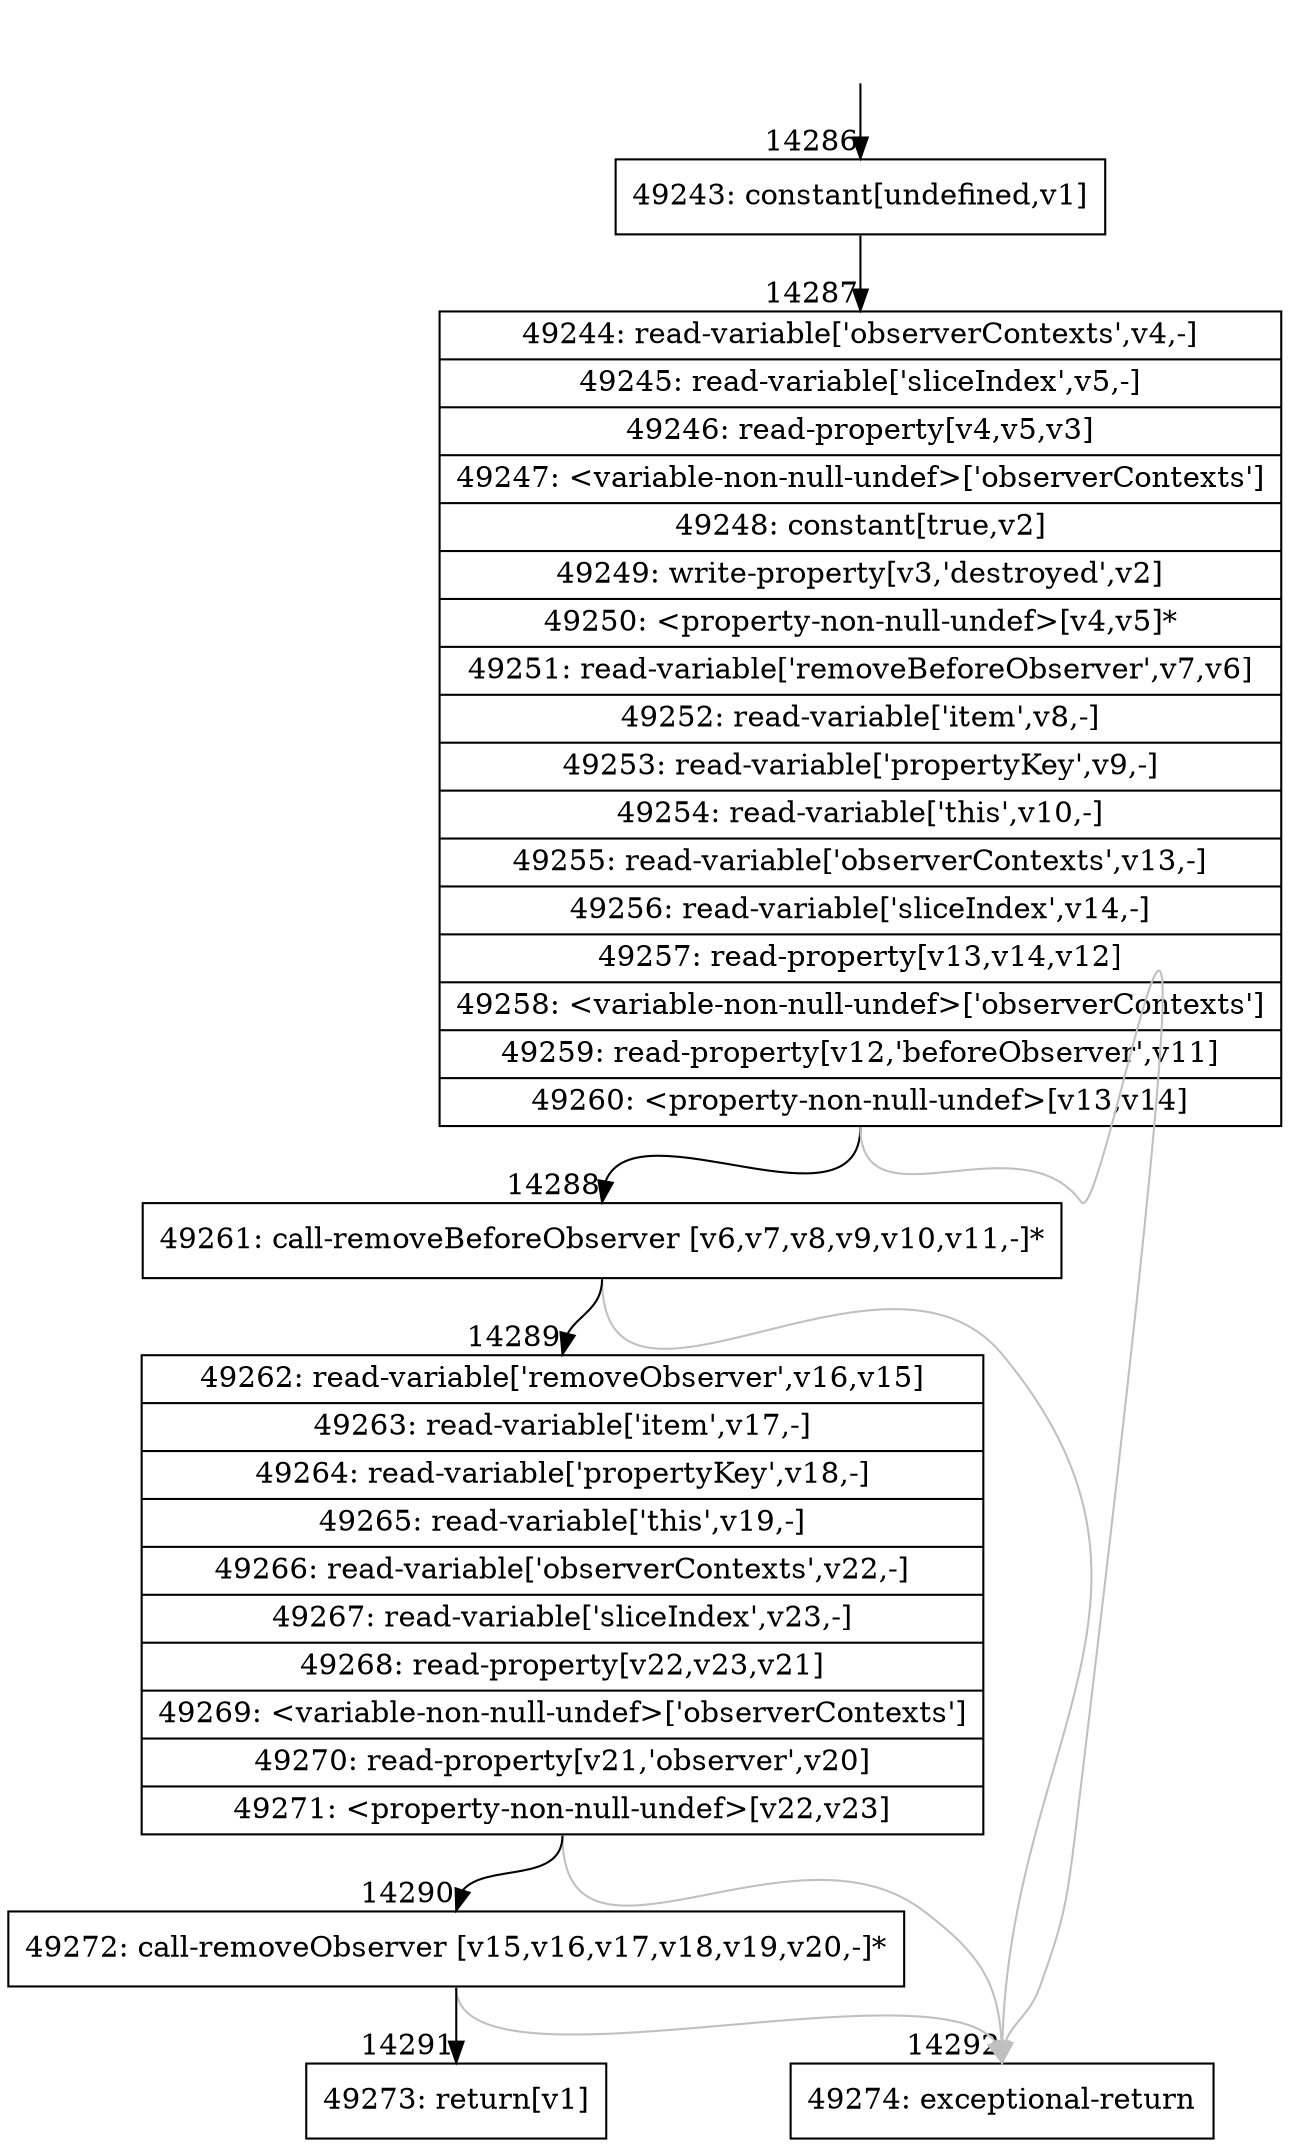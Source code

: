 digraph {
rankdir="TD"
BB_entry1194[shape=none,label=""];
BB_entry1194 -> BB14286 [tailport=s, headport=n, headlabel="    14286"]
BB14286 [shape=record label="{49243: constant[undefined,v1]}" ] 
BB14286 -> BB14287 [tailport=s, headport=n, headlabel="      14287"]
BB14287 [shape=record label="{49244: read-variable['observerContexts',v4,-]|49245: read-variable['sliceIndex',v5,-]|49246: read-property[v4,v5,v3]|49247: \<variable-non-null-undef\>['observerContexts']|49248: constant[true,v2]|49249: write-property[v3,'destroyed',v2]|49250: \<property-non-null-undef\>[v4,v5]*|49251: read-variable['removeBeforeObserver',v7,v6]|49252: read-variable['item',v8,-]|49253: read-variable['propertyKey',v9,-]|49254: read-variable['this',v10,-]|49255: read-variable['observerContexts',v13,-]|49256: read-variable['sliceIndex',v14,-]|49257: read-property[v13,v14,v12]|49258: \<variable-non-null-undef\>['observerContexts']|49259: read-property[v12,'beforeObserver',v11]|49260: \<property-non-null-undef\>[v13,v14]}" ] 
BB14287 -> BB14288 [tailport=s, headport=n, headlabel="      14288"]
BB14287 -> BB14292 [tailport=s, headport=n, color=gray, headlabel="      14292"]
BB14288 [shape=record label="{49261: call-removeBeforeObserver [v6,v7,v8,v9,v10,v11,-]*}" ] 
BB14288 -> BB14289 [tailport=s, headport=n, headlabel="      14289"]
BB14288 -> BB14292 [tailport=s, headport=n, color=gray]
BB14289 [shape=record label="{49262: read-variable['removeObserver',v16,v15]|49263: read-variable['item',v17,-]|49264: read-variable['propertyKey',v18,-]|49265: read-variable['this',v19,-]|49266: read-variable['observerContexts',v22,-]|49267: read-variable['sliceIndex',v23,-]|49268: read-property[v22,v23,v21]|49269: \<variable-non-null-undef\>['observerContexts']|49270: read-property[v21,'observer',v20]|49271: \<property-non-null-undef\>[v22,v23]}" ] 
BB14289 -> BB14290 [tailport=s, headport=n, headlabel="      14290"]
BB14289 -> BB14292 [tailport=s, headport=n, color=gray]
BB14290 [shape=record label="{49272: call-removeObserver [v15,v16,v17,v18,v19,v20,-]*}" ] 
BB14290 -> BB14291 [tailport=s, headport=n, headlabel="      14291"]
BB14290 -> BB14292 [tailport=s, headport=n, color=gray]
BB14291 [shape=record label="{49273: return[v1]}" ] 
BB14292 [shape=record label="{49274: exceptional-return}" ] 
//#$~ 26435
}
